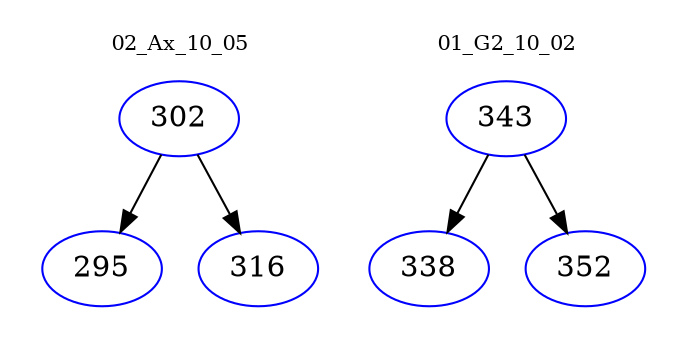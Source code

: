 digraph{
subgraph cluster_0 {
color = white
label = "02_Ax_10_05";
fontsize=10;
T0_302 [label="302", color="blue"]
T0_302 -> T0_295 [color="black"]
T0_295 [label="295", color="blue"]
T0_302 -> T0_316 [color="black"]
T0_316 [label="316", color="blue"]
}
subgraph cluster_1 {
color = white
label = "01_G2_10_02";
fontsize=10;
T1_343 [label="343", color="blue"]
T1_343 -> T1_338 [color="black"]
T1_338 [label="338", color="blue"]
T1_343 -> T1_352 [color="black"]
T1_352 [label="352", color="blue"]
}
}
